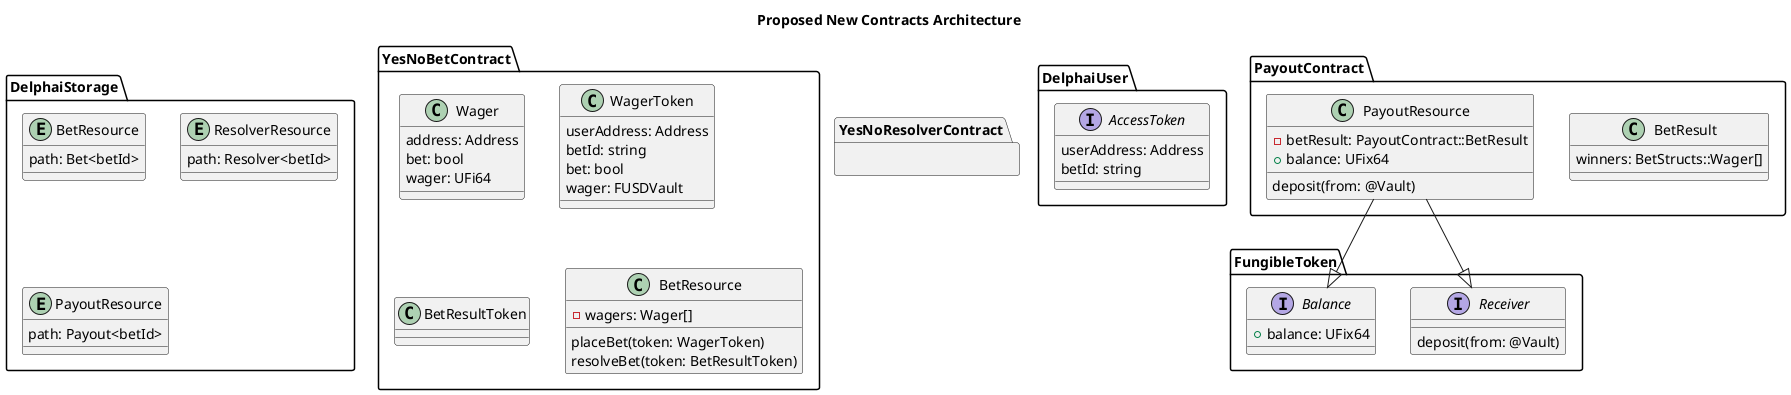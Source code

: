 @startuml newContractArch

title Proposed New Contracts Architecture

namespace DelphaiStorage {
    entity BetResource {
        path: Bet<betId>
    }
    entity ResolverResource {
        path: Resolver<betId>
    }
    entity PayoutResource {
        path: Payout<betId>
    }
}

namespace DelphaiUser {
    interface AccessToken {
        userAddress: Address
        betId: string
    }
}

namespace YesNoBetContract {
    class Wager {
        address: Address
        bet: bool
        wager: UFi64
    }

    class WagerToken {
        userAddress: Address
        betId: string
        bet: bool
        wager: FUSDVault
    }

    class BetResultToken {
        
    }

    class BetResource {
        - wagers: Wager[]
        
        placeBet(token: WagerToken)
        resolveBet(token: BetResultToken)
    }
}

namespace YesNoResolverContract {
    
}

namespace PayoutContract {
    class BetResult {
        winners: BetStructs::Wager[]
    }

    class PayoutResource {
        - betResult: PayoutContract::BetResult
        +balance: UFix64
        deposit(from: @Vault)

    }
}

namespace FungibleToken {
    interface Receiver {
        deposit(from: @Vault)
    }
    interface Balance {
        +balance: UFix64
    }
}

PayoutContract.PayoutResource --|> FungibleToken.Receiver
PayoutContract.PayoutResource --|> FungibleToken.Balance

@enduml
